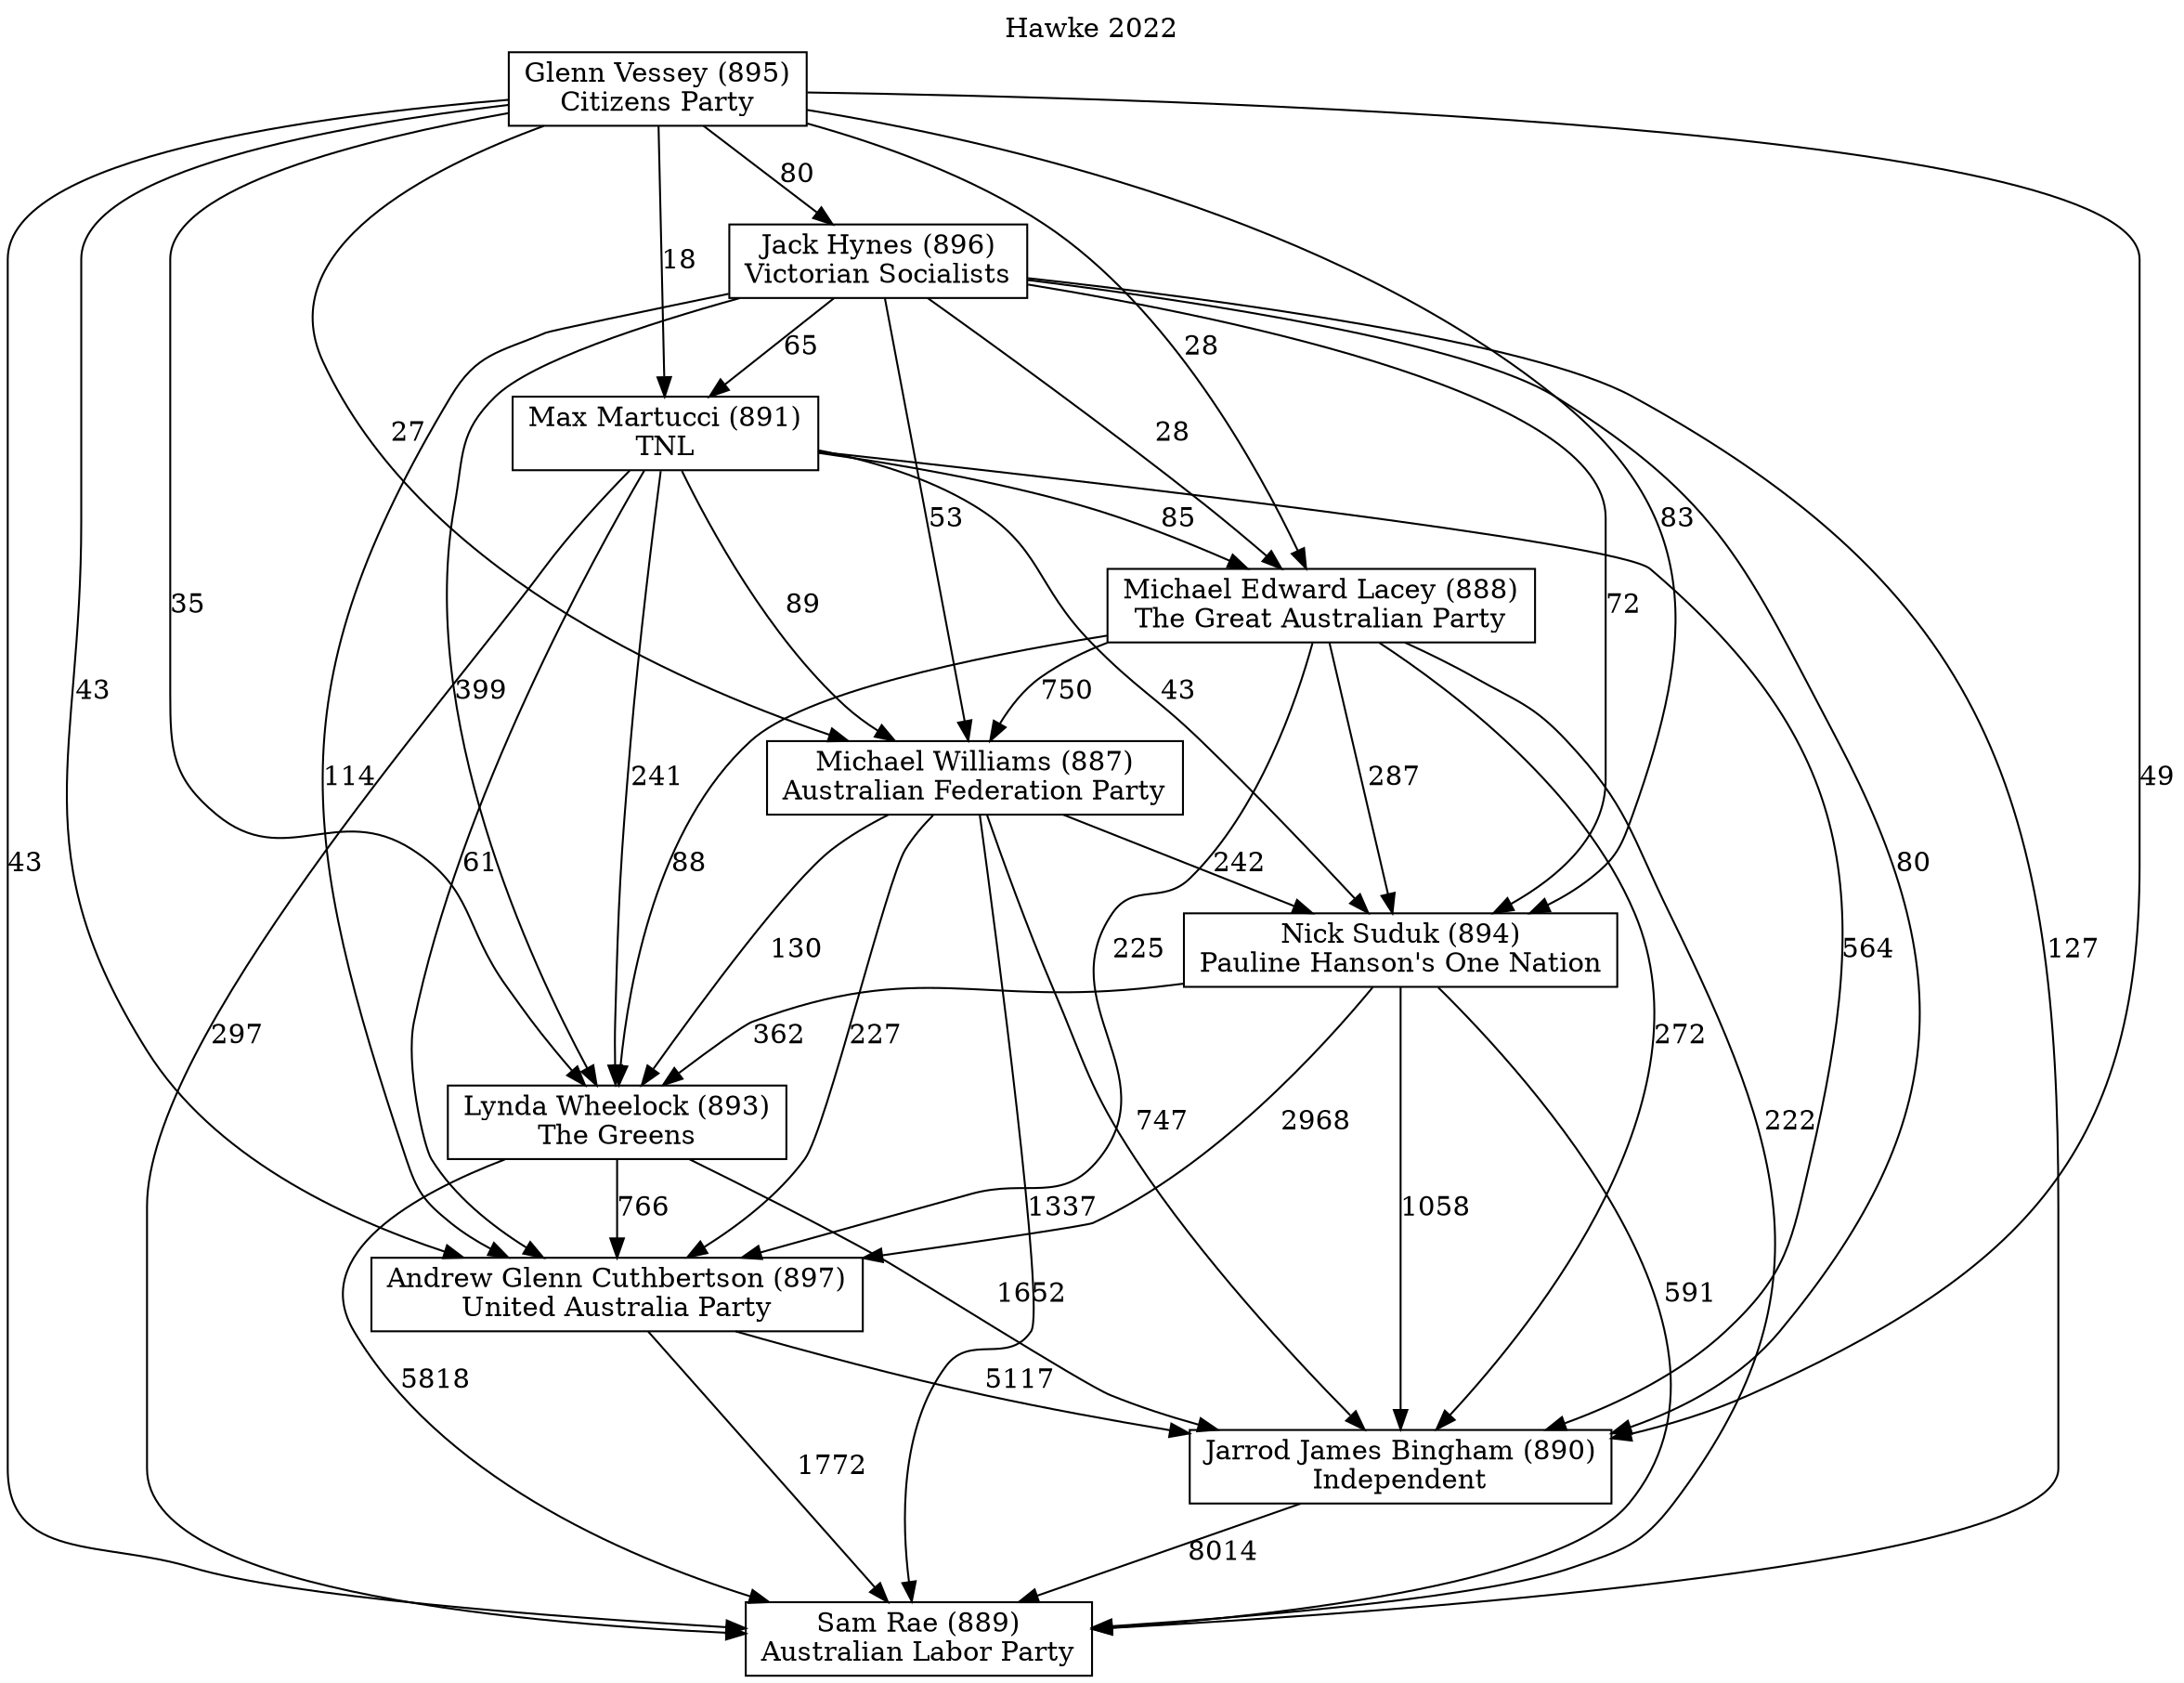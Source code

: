 // House preference flow
digraph "Sam Rae (889)_Hawke_2022" {
	graph [label="Hawke 2022" labelloc=t mclimit=10]
	node [shape=box]
	"Glenn Vessey (895)" [label="Glenn Vessey (895)
Citizens Party"]
	"Nick Suduk (894)" [label="Nick Suduk (894)
Pauline Hanson's One Nation"]
	"Michael Edward Lacey (888)" [label="Michael Edward Lacey (888)
The Great Australian Party"]
	"Max Martucci (891)" [label="Max Martucci (891)
TNL"]
	"Lynda Wheelock (893)" [label="Lynda Wheelock (893)
The Greens"]
	"Jarrod James Bingham (890)" [label="Jarrod James Bingham (890)
Independent"]
	"Andrew Glenn Cuthbertson (897)" [label="Andrew Glenn Cuthbertson (897)
United Australia Party"]
	"Michael Williams (887)" [label="Michael Williams (887)
Australian Federation Party"]
	"Sam Rae (889)" [label="Sam Rae (889)
Australian Labor Party"]
	"Jack Hynes (896)" [label="Jack Hynes (896)
Victorian Socialists"]
	"Glenn Vessey (895)" -> "Sam Rae (889)" [label=43]
	"Jack Hynes (896)" -> "Michael Williams (887)" [label=53]
	"Max Martucci (891)" -> "Jarrod James Bingham (890)" [label=564]
	"Jack Hynes (896)" -> "Max Martucci (891)" [label=65]
	"Lynda Wheelock (893)" -> "Jarrod James Bingham (890)" [label=1652]
	"Max Martucci (891)" -> "Michael Edward Lacey (888)" [label=85]
	"Max Martucci (891)" -> "Michael Williams (887)" [label=89]
	"Jack Hynes (896)" -> "Andrew Glenn Cuthbertson (897)" [label=114]
	"Glenn Vessey (895)" -> "Michael Williams (887)" [label=27]
	"Andrew Glenn Cuthbertson (897)" -> "Jarrod James Bingham (890)" [label=5117]
	"Michael Edward Lacey (888)" -> "Michael Williams (887)" [label=750]
	"Glenn Vessey (895)" -> "Michael Edward Lacey (888)" [label=28]
	"Andrew Glenn Cuthbertson (897)" -> "Sam Rae (889)" [label=1772]
	"Max Martucci (891)" -> "Andrew Glenn Cuthbertson (897)" [label=61]
	"Nick Suduk (894)" -> "Sam Rae (889)" [label=591]
	"Michael Williams (887)" -> "Jarrod James Bingham (890)" [label=747]
	"Michael Williams (887)" -> "Nick Suduk (894)" [label=242]
	"Jarrod James Bingham (890)" -> "Sam Rae (889)" [label=8014]
	"Michael Williams (887)" -> "Andrew Glenn Cuthbertson (897)" [label=227]
	"Michael Williams (887)" -> "Lynda Wheelock (893)" [label=130]
	"Michael Edward Lacey (888)" -> "Jarrod James Bingham (890)" [label=272]
	"Nick Suduk (894)" -> "Andrew Glenn Cuthbertson (897)" [label=2968]
	"Glenn Vessey (895)" -> "Lynda Wheelock (893)" [label=35]
	"Michael Edward Lacey (888)" -> "Nick Suduk (894)" [label=287]
	"Nick Suduk (894)" -> "Jarrod James Bingham (890)" [label=1058]
	"Jack Hynes (896)" -> "Lynda Wheelock (893)" [label=399]
	"Glenn Vessey (895)" -> "Jarrod James Bingham (890)" [label=49]
	"Max Martucci (891)" -> "Sam Rae (889)" [label=297]
	"Lynda Wheelock (893)" -> "Andrew Glenn Cuthbertson (897)" [label=766]
	"Jack Hynes (896)" -> "Jarrod James Bingham (890)" [label=80]
	"Glenn Vessey (895)" -> "Max Martucci (891)" [label=18]
	"Michael Williams (887)" -> "Sam Rae (889)" [label=1337]
	"Michael Edward Lacey (888)" -> "Andrew Glenn Cuthbertson (897)" [label=225]
	"Jack Hynes (896)" -> "Michael Edward Lacey (888)" [label=28]
	"Glenn Vessey (895)" -> "Andrew Glenn Cuthbertson (897)" [label=43]
	"Glenn Vessey (895)" -> "Nick Suduk (894)" [label=83]
	"Max Martucci (891)" -> "Nick Suduk (894)" [label=43]
	"Max Martucci (891)" -> "Lynda Wheelock (893)" [label=241]
	"Michael Edward Lacey (888)" -> "Sam Rae (889)" [label=222]
	"Jack Hynes (896)" -> "Sam Rae (889)" [label=127]
	"Jack Hynes (896)" -> "Nick Suduk (894)" [label=72]
	"Michael Edward Lacey (888)" -> "Lynda Wheelock (893)" [label=88]
	"Lynda Wheelock (893)" -> "Sam Rae (889)" [label=5818]
	"Nick Suduk (894)" -> "Lynda Wheelock (893)" [label=362]
	"Glenn Vessey (895)" -> "Jack Hynes (896)" [label=80]
}
